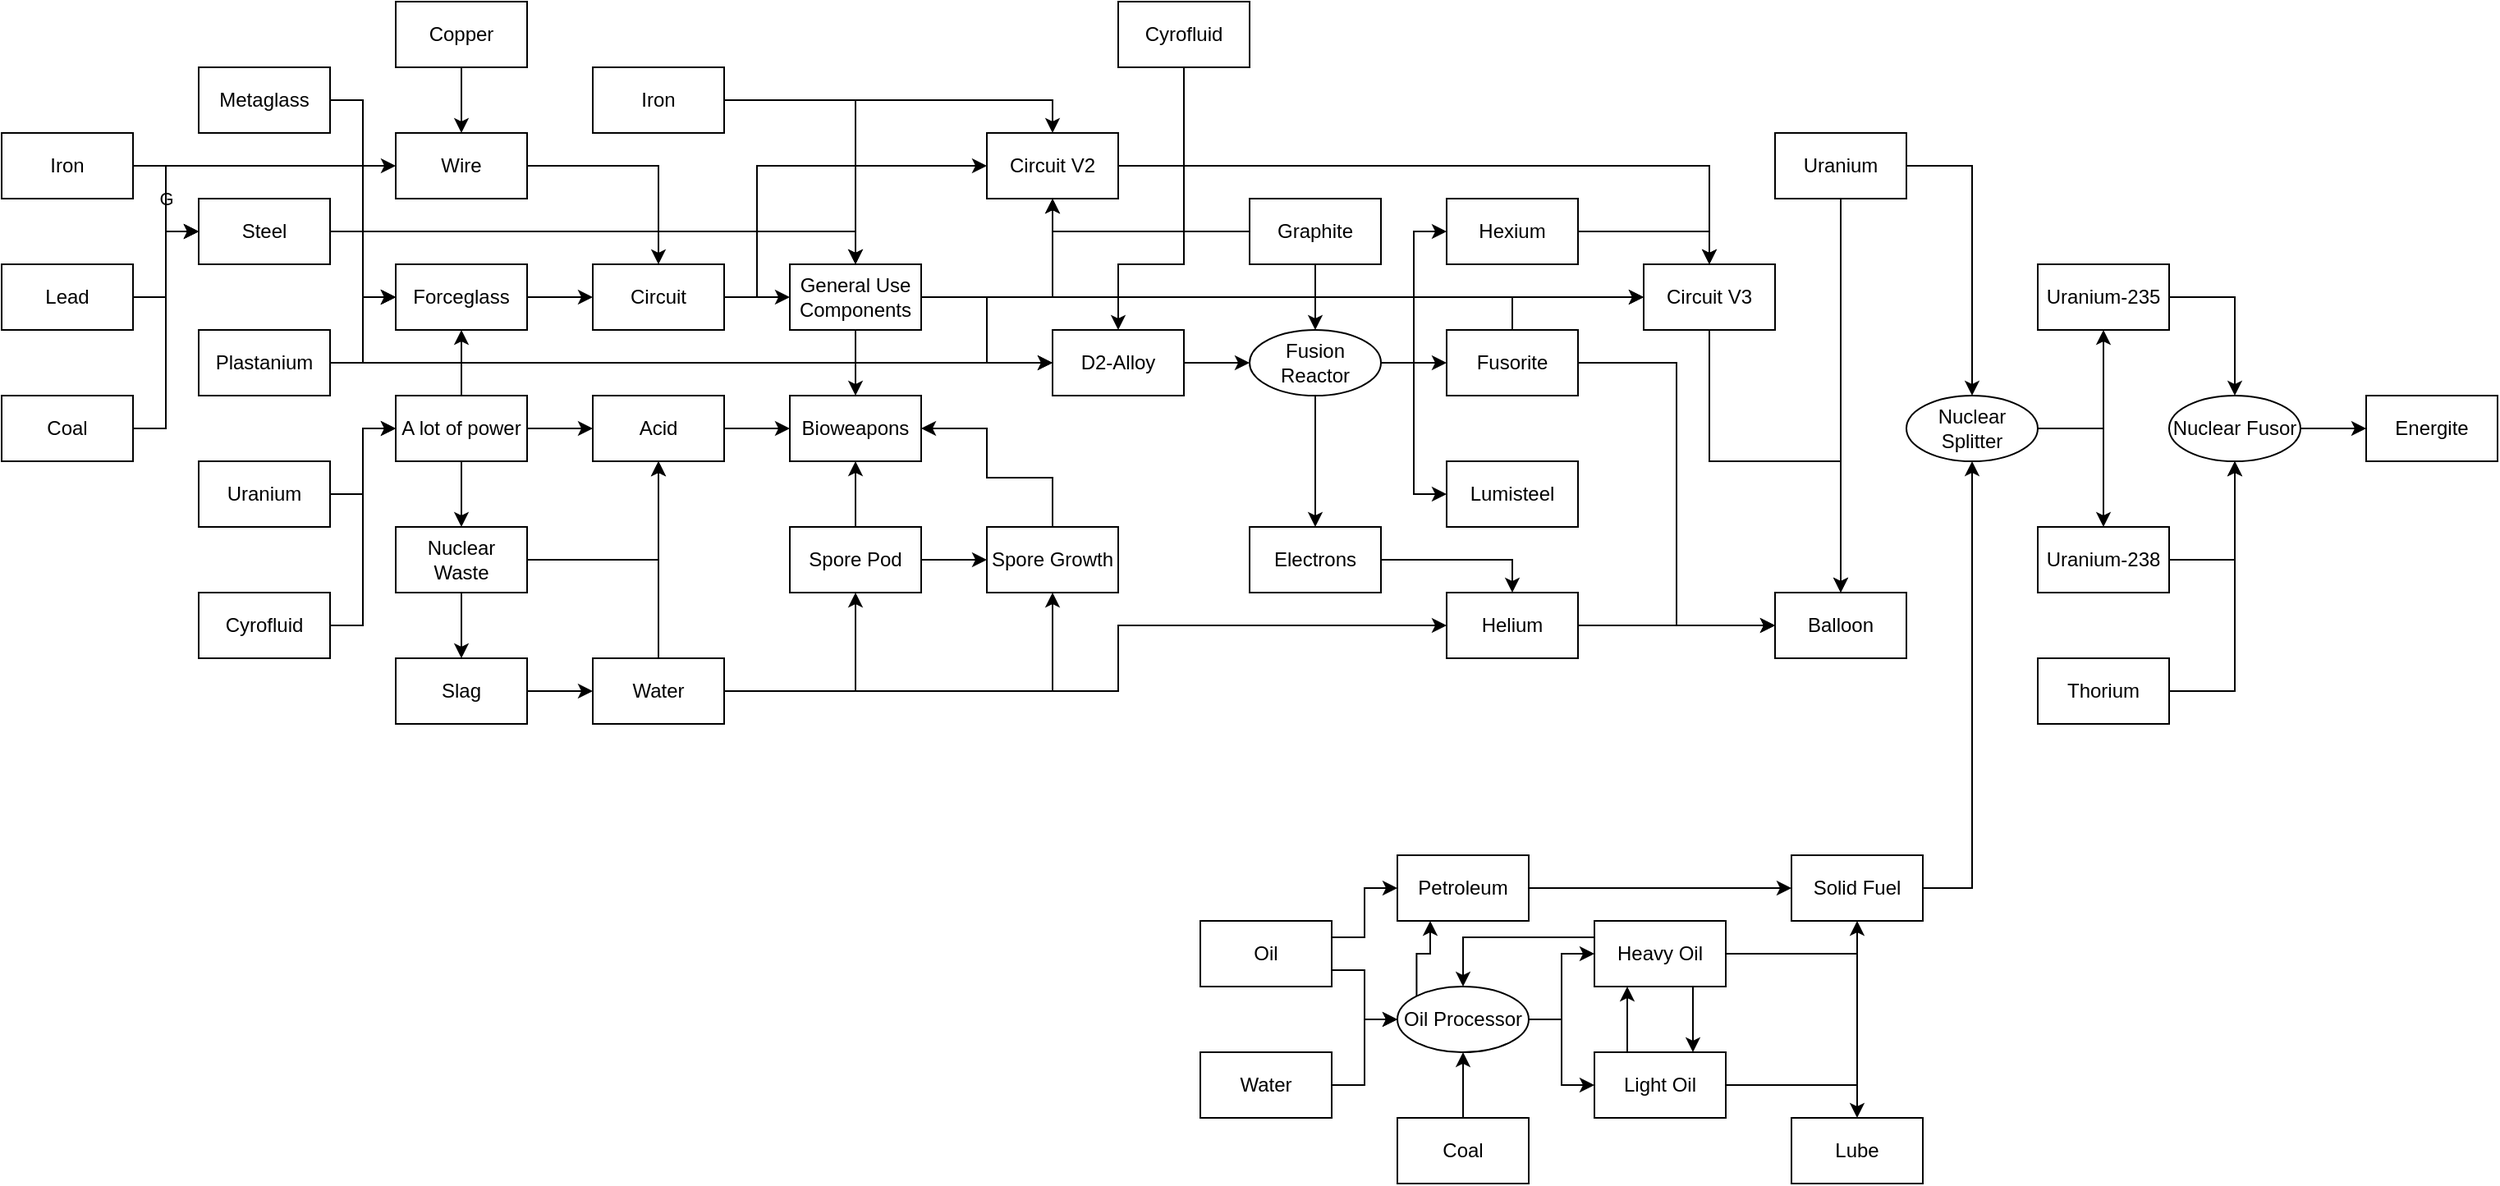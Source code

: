 <mxfile version="24.3.1" type="github">
  <diagram name="Page-1" id="Bimb1eAAOgHkd-6HXs5o">
    <mxGraphModel dx="1283" dy="840" grid="1" gridSize="10" guides="1" tooltips="1" connect="1" arrows="1" fold="1" page="1" pageScale="1" pageWidth="850" pageHeight="1100" math="0" shadow="0">
      <root>
        <mxCell id="0" />
        <mxCell id="1" parent="0" />
        <mxCell id="Ry1sQUkulVnR_nhh22BN-6" value="G" style="edgeStyle=orthogonalEdgeStyle;rounded=0;orthogonalLoop=1;jettySize=auto;html=1;exitX=1;exitY=0.5;exitDx=0;exitDy=0;entryX=0;entryY=0.5;entryDx=0;entryDy=0;labelBackgroundColor=none;fontColor=default;" parent="1" source="Ry1sQUkulVnR_nhh22BN-3" target="Ry1sQUkulVnR_nhh22BN-5" edge="1">
          <mxGeometry relative="1" as="geometry" />
        </mxCell>
        <mxCell id="Ry1sQUkulVnR_nhh22BN-40" style="edgeStyle=orthogonalEdgeStyle;rounded=0;orthogonalLoop=1;jettySize=auto;html=1;exitX=1;exitY=0.5;exitDx=0;exitDy=0;entryX=0;entryY=0.5;entryDx=0;entryDy=0;" parent="1" source="Ry1sQUkulVnR_nhh22BN-3" target="Ry1sQUkulVnR_nhh22BN-38" edge="1">
          <mxGeometry relative="1" as="geometry" />
        </mxCell>
        <mxCell id="Ry1sQUkulVnR_nhh22BN-3" value="Iron" style="rounded=0;whiteSpace=wrap;html=1;labelBackgroundColor=none;" parent="1" vertex="1">
          <mxGeometry x="40" y="120" width="80" height="40" as="geometry" />
        </mxCell>
        <mxCell id="Ry1sQUkulVnR_nhh22BN-7" style="edgeStyle=orthogonalEdgeStyle;rounded=0;orthogonalLoop=1;jettySize=auto;html=1;exitX=1;exitY=0.5;exitDx=0;exitDy=0;entryX=0;entryY=0.5;entryDx=0;entryDy=0;labelBackgroundColor=none;fontColor=default;" parent="1" source="Ry1sQUkulVnR_nhh22BN-4" target="Ry1sQUkulVnR_nhh22BN-5" edge="1">
          <mxGeometry relative="1" as="geometry" />
        </mxCell>
        <mxCell id="Ry1sQUkulVnR_nhh22BN-4" value="Lead" style="rounded=0;whiteSpace=wrap;html=1;labelBackgroundColor=none;" parent="1" vertex="1">
          <mxGeometry x="40" y="200" width="80" height="40" as="geometry" />
        </mxCell>
        <mxCell id="Ry1sQUkulVnR_nhh22BN-16" style="edgeStyle=orthogonalEdgeStyle;rounded=0;orthogonalLoop=1;jettySize=auto;html=1;exitX=1;exitY=0.5;exitDx=0;exitDy=0;entryX=0;entryY=0.5;entryDx=0;entryDy=0;labelBackgroundColor=none;fontColor=default;" parent="1" source="Ry1sQUkulVnR_nhh22BN-5" target="Ry1sQUkulVnR_nhh22BN-14" edge="1">
          <mxGeometry relative="1" as="geometry" />
        </mxCell>
        <mxCell id="Ry1sQUkulVnR_nhh22BN-99" style="edgeStyle=orthogonalEdgeStyle;rounded=0;orthogonalLoop=1;jettySize=auto;html=1;exitX=1;exitY=0.5;exitDx=0;exitDy=0;entryX=0.5;entryY=0;entryDx=0;entryDy=0;" parent="1" source="Ry1sQUkulVnR_nhh22BN-5" target="Ry1sQUkulVnR_nhh22BN-47" edge="1">
          <mxGeometry relative="1" as="geometry" />
        </mxCell>
        <mxCell id="Ry1sQUkulVnR_nhh22BN-5" value="Steel" style="rounded=0;whiteSpace=wrap;html=1;labelBackgroundColor=none;" parent="1" vertex="1">
          <mxGeometry x="160" y="160" width="80" height="40" as="geometry" />
        </mxCell>
        <mxCell id="Ry1sQUkulVnR_nhh22BN-11" style="edgeStyle=orthogonalEdgeStyle;rounded=0;orthogonalLoop=1;jettySize=auto;html=1;exitX=1;exitY=0.5;exitDx=0;exitDy=0;entryX=0;entryY=0.5;entryDx=0;entryDy=0;labelBackgroundColor=none;fontColor=default;" parent="1" source="Ry1sQUkulVnR_nhh22BN-9" target="Ry1sQUkulVnR_nhh22BN-5" edge="1">
          <mxGeometry relative="1" as="geometry" />
        </mxCell>
        <mxCell id="Ry1sQUkulVnR_nhh22BN-9" value="Coal" style="rounded=0;whiteSpace=wrap;html=1;labelBackgroundColor=none;" parent="1" vertex="1">
          <mxGeometry x="40" y="280" width="80" height="40" as="geometry" />
        </mxCell>
        <mxCell id="Ry1sQUkulVnR_nhh22BN-15" style="edgeStyle=orthogonalEdgeStyle;rounded=0;orthogonalLoop=1;jettySize=auto;html=1;exitX=1;exitY=0.5;exitDx=0;exitDy=0;entryX=0;entryY=0.5;entryDx=0;entryDy=0;labelBackgroundColor=none;fontColor=default;" parent="1" source="Ry1sQUkulVnR_nhh22BN-12" target="Ry1sQUkulVnR_nhh22BN-14" edge="1">
          <mxGeometry relative="1" as="geometry">
            <Array as="points">
              <mxPoint x="260" y="260" />
              <mxPoint x="260" y="220" />
            </Array>
          </mxGeometry>
        </mxCell>
        <mxCell id="Ry1sQUkulVnR_nhh22BN-97" style="edgeStyle=orthogonalEdgeStyle;rounded=0;orthogonalLoop=1;jettySize=auto;html=1;exitX=1;exitY=0.5;exitDx=0;exitDy=0;entryX=0;entryY=0.5;entryDx=0;entryDy=0;" parent="1" source="Ry1sQUkulVnR_nhh22BN-12" target="Ry1sQUkulVnR_nhh22BN-71" edge="1">
          <mxGeometry relative="1" as="geometry" />
        </mxCell>
        <mxCell id="Ry1sQUkulVnR_nhh22BN-12" value="Plastanium" style="rounded=0;whiteSpace=wrap;html=1;labelBackgroundColor=none;" parent="1" vertex="1">
          <mxGeometry x="160" y="240" width="80" height="40" as="geometry" />
        </mxCell>
        <mxCell id="Ry1sQUkulVnR_nhh22BN-52" style="edgeStyle=orthogonalEdgeStyle;rounded=0;orthogonalLoop=1;jettySize=auto;html=1;exitX=1;exitY=0.5;exitDx=0;exitDy=0;" parent="1" source="Ry1sQUkulVnR_nhh22BN-14" target="Ry1sQUkulVnR_nhh22BN-44" edge="1">
          <mxGeometry relative="1" as="geometry" />
        </mxCell>
        <mxCell id="Ry1sQUkulVnR_nhh22BN-14" value="Forceglass" style="rounded=0;whiteSpace=wrap;html=1;labelBackgroundColor=none;" parent="1" vertex="1">
          <mxGeometry x="280" y="200" width="80" height="40" as="geometry" />
        </mxCell>
        <mxCell id="Ry1sQUkulVnR_nhh22BN-35" style="edgeStyle=orthogonalEdgeStyle;rounded=0;orthogonalLoop=1;jettySize=auto;html=1;exitX=1;exitY=0.5;exitDx=0;exitDy=0;" parent="1" source="Ry1sQUkulVnR_nhh22BN-18" target="Ry1sQUkulVnR_nhh22BN-19" edge="1">
          <mxGeometry relative="1" as="geometry" />
        </mxCell>
        <mxCell id="Ry1sQUkulVnR_nhh22BN-18" value="Uranium" style="rounded=0;whiteSpace=wrap;html=1;labelBackgroundColor=none;" parent="1" vertex="1">
          <mxGeometry x="160" y="320" width="80" height="40" as="geometry" />
        </mxCell>
        <mxCell id="Ry1sQUkulVnR_nhh22BN-24" style="edgeStyle=orthogonalEdgeStyle;rounded=0;orthogonalLoop=1;jettySize=auto;html=1;exitX=0.5;exitY=1;exitDx=0;exitDy=0;" parent="1" source="Ry1sQUkulVnR_nhh22BN-19" target="Ry1sQUkulVnR_nhh22BN-23" edge="1">
          <mxGeometry relative="1" as="geometry" />
        </mxCell>
        <mxCell id="Ry1sQUkulVnR_nhh22BN-33" style="edgeStyle=orthogonalEdgeStyle;rounded=0;orthogonalLoop=1;jettySize=auto;html=1;exitX=0.5;exitY=0;exitDx=0;exitDy=0;entryX=0.5;entryY=1;entryDx=0;entryDy=0;" parent="1" source="Ry1sQUkulVnR_nhh22BN-19" target="Ry1sQUkulVnR_nhh22BN-14" edge="1">
          <mxGeometry relative="1" as="geometry" />
        </mxCell>
        <mxCell id="Ry1sQUkulVnR_nhh22BN-34" style="edgeStyle=orthogonalEdgeStyle;rounded=0;orthogonalLoop=1;jettySize=auto;html=1;exitX=1;exitY=0.5;exitDx=0;exitDy=0;entryX=0;entryY=0.5;entryDx=0;entryDy=0;" parent="1" source="Ry1sQUkulVnR_nhh22BN-19" target="Ry1sQUkulVnR_nhh22BN-30" edge="1">
          <mxGeometry relative="1" as="geometry" />
        </mxCell>
        <mxCell id="Ry1sQUkulVnR_nhh22BN-19" value="A lot of power" style="rounded=0;whiteSpace=wrap;html=1;labelBackgroundColor=none;" parent="1" vertex="1">
          <mxGeometry x="280" y="280" width="80" height="40" as="geometry" />
        </mxCell>
        <mxCell id="Ry1sQUkulVnR_nhh22BN-28" style="edgeStyle=orthogonalEdgeStyle;rounded=0;orthogonalLoop=1;jettySize=auto;html=1;exitX=0.5;exitY=1;exitDx=0;exitDy=0;entryX=0.5;entryY=0;entryDx=0;entryDy=0;" parent="1" source="Ry1sQUkulVnR_nhh22BN-23" target="Ry1sQUkulVnR_nhh22BN-25" edge="1">
          <mxGeometry relative="1" as="geometry" />
        </mxCell>
        <mxCell id="Ry1sQUkulVnR_nhh22BN-32" style="edgeStyle=orthogonalEdgeStyle;rounded=0;orthogonalLoop=1;jettySize=auto;html=1;exitX=1;exitY=0.5;exitDx=0;exitDy=0;entryX=0.5;entryY=1;entryDx=0;entryDy=0;" parent="1" source="Ry1sQUkulVnR_nhh22BN-23" target="Ry1sQUkulVnR_nhh22BN-30" edge="1">
          <mxGeometry relative="1" as="geometry" />
        </mxCell>
        <mxCell id="Ry1sQUkulVnR_nhh22BN-23" value="Nuclear Waste" style="rounded=0;whiteSpace=wrap;html=1;labelBackgroundColor=none;" parent="1" vertex="1">
          <mxGeometry x="280" y="360" width="80" height="40" as="geometry" />
        </mxCell>
        <mxCell id="Ry1sQUkulVnR_nhh22BN-29" style="edgeStyle=orthogonalEdgeStyle;rounded=0;orthogonalLoop=1;jettySize=auto;html=1;exitX=1;exitY=0.5;exitDx=0;exitDy=0;entryX=0;entryY=0.5;entryDx=0;entryDy=0;" parent="1" source="Ry1sQUkulVnR_nhh22BN-25" target="Ry1sQUkulVnR_nhh22BN-27" edge="1">
          <mxGeometry relative="1" as="geometry" />
        </mxCell>
        <mxCell id="Ry1sQUkulVnR_nhh22BN-25" value="Slag" style="rounded=0;whiteSpace=wrap;html=1;" parent="1" vertex="1">
          <mxGeometry x="280" y="440" width="80" height="40" as="geometry" />
        </mxCell>
        <mxCell id="Ry1sQUkulVnR_nhh22BN-31" style="edgeStyle=orthogonalEdgeStyle;rounded=0;orthogonalLoop=1;jettySize=auto;html=1;exitX=0.5;exitY=0;exitDx=0;exitDy=0;entryX=0.5;entryY=1;entryDx=0;entryDy=0;" parent="1" source="Ry1sQUkulVnR_nhh22BN-27" target="Ry1sQUkulVnR_nhh22BN-30" edge="1">
          <mxGeometry relative="1" as="geometry" />
        </mxCell>
        <mxCell id="Ry1sQUkulVnR_nhh22BN-64" style="edgeStyle=orthogonalEdgeStyle;rounded=0;orthogonalLoop=1;jettySize=auto;html=1;exitX=1;exitY=0.5;exitDx=0;exitDy=0;entryX=0.5;entryY=1;entryDx=0;entryDy=0;" parent="1" source="Ry1sQUkulVnR_nhh22BN-27" target="Ry1sQUkulVnR_nhh22BN-55" edge="1">
          <mxGeometry relative="1" as="geometry" />
        </mxCell>
        <mxCell id="Ry1sQUkulVnR_nhh22BN-66" style="edgeStyle=orthogonalEdgeStyle;rounded=0;orthogonalLoop=1;jettySize=auto;html=1;exitX=1;exitY=0.5;exitDx=0;exitDy=0;entryX=0.5;entryY=1;entryDx=0;entryDy=0;" parent="1" source="Ry1sQUkulVnR_nhh22BN-27" target="Ry1sQUkulVnR_nhh22BN-65" edge="1">
          <mxGeometry relative="1" as="geometry" />
        </mxCell>
        <mxCell id="Ry1sQUkulVnR_nhh22BN-120" style="edgeStyle=orthogonalEdgeStyle;rounded=0;orthogonalLoop=1;jettySize=auto;html=1;exitX=1;exitY=0.5;exitDx=0;exitDy=0;" parent="1" source="Ry1sQUkulVnR_nhh22BN-27" target="Ry1sQUkulVnR_nhh22BN-119" edge="1">
          <mxGeometry relative="1" as="geometry">
            <Array as="points">
              <mxPoint x="720" y="460" />
              <mxPoint x="720" y="420" />
            </Array>
          </mxGeometry>
        </mxCell>
        <mxCell id="Ry1sQUkulVnR_nhh22BN-27" value="Water" style="rounded=0;whiteSpace=wrap;html=1;" parent="1" vertex="1">
          <mxGeometry x="400" y="440" width="80" height="40" as="geometry" />
        </mxCell>
        <mxCell id="Ry1sQUkulVnR_nhh22BN-59" style="edgeStyle=orthogonalEdgeStyle;rounded=0;orthogonalLoop=1;jettySize=auto;html=1;exitX=1;exitY=0.5;exitDx=0;exitDy=0;entryX=0;entryY=0.5;entryDx=0;entryDy=0;" parent="1" source="Ry1sQUkulVnR_nhh22BN-30" target="Ry1sQUkulVnR_nhh22BN-56" edge="1">
          <mxGeometry relative="1" as="geometry" />
        </mxCell>
        <mxCell id="Ry1sQUkulVnR_nhh22BN-30" value="Acid" style="rounded=0;whiteSpace=wrap;html=1;" parent="1" vertex="1">
          <mxGeometry x="400" y="280" width="80" height="40" as="geometry" />
        </mxCell>
        <mxCell id="Ry1sQUkulVnR_nhh22BN-37" style="edgeStyle=orthogonalEdgeStyle;rounded=0;orthogonalLoop=1;jettySize=auto;html=1;exitX=1;exitY=0.5;exitDx=0;exitDy=0;entryX=0;entryY=0.5;entryDx=0;entryDy=0;" parent="1" source="Ry1sQUkulVnR_nhh22BN-36" target="Ry1sQUkulVnR_nhh22BN-14" edge="1">
          <mxGeometry relative="1" as="geometry" />
        </mxCell>
        <mxCell id="Ry1sQUkulVnR_nhh22BN-36" value="Metaglass" style="rounded=0;whiteSpace=wrap;html=1;" parent="1" vertex="1">
          <mxGeometry x="160" y="80" width="80" height="40" as="geometry" />
        </mxCell>
        <mxCell id="Ry1sQUkulVnR_nhh22BN-46" style="edgeStyle=orthogonalEdgeStyle;rounded=0;orthogonalLoop=1;jettySize=auto;html=1;exitX=1;exitY=0.5;exitDx=0;exitDy=0;entryX=0.5;entryY=0;entryDx=0;entryDy=0;" parent="1" source="Ry1sQUkulVnR_nhh22BN-38" target="Ry1sQUkulVnR_nhh22BN-44" edge="1">
          <mxGeometry relative="1" as="geometry" />
        </mxCell>
        <mxCell id="Ry1sQUkulVnR_nhh22BN-38" value="Wire" style="rounded=0;whiteSpace=wrap;html=1;" parent="1" vertex="1">
          <mxGeometry x="280" y="120" width="80" height="40" as="geometry" />
        </mxCell>
        <mxCell id="Ry1sQUkulVnR_nhh22BN-43" style="edgeStyle=orthogonalEdgeStyle;rounded=0;orthogonalLoop=1;jettySize=auto;html=1;exitX=0.5;exitY=1;exitDx=0;exitDy=0;entryX=0.5;entryY=0;entryDx=0;entryDy=0;" parent="1" source="Ry1sQUkulVnR_nhh22BN-41" target="Ry1sQUkulVnR_nhh22BN-38" edge="1">
          <mxGeometry relative="1" as="geometry" />
        </mxCell>
        <mxCell id="Ry1sQUkulVnR_nhh22BN-41" value="Copper" style="rounded=0;whiteSpace=wrap;html=1;" parent="1" vertex="1">
          <mxGeometry x="280" y="40" width="80" height="40" as="geometry" />
        </mxCell>
        <mxCell id="Ry1sQUkulVnR_nhh22BN-48" style="edgeStyle=orthogonalEdgeStyle;rounded=0;orthogonalLoop=1;jettySize=auto;html=1;exitX=1;exitY=0.5;exitDx=0;exitDy=0;entryX=0;entryY=0.5;entryDx=0;entryDy=0;" parent="1" source="Ry1sQUkulVnR_nhh22BN-44" target="Ry1sQUkulVnR_nhh22BN-47" edge="1">
          <mxGeometry relative="1" as="geometry" />
        </mxCell>
        <mxCell id="Ry1sQUkulVnR_nhh22BN-62" style="edgeStyle=orthogonalEdgeStyle;rounded=0;orthogonalLoop=1;jettySize=auto;html=1;exitX=1;exitY=0.5;exitDx=0;exitDy=0;entryX=0;entryY=0.5;entryDx=0;entryDy=0;" parent="1" source="Ry1sQUkulVnR_nhh22BN-44" target="Ry1sQUkulVnR_nhh22BN-60" edge="1">
          <mxGeometry relative="1" as="geometry">
            <Array as="points">
              <mxPoint x="500" y="220" />
              <mxPoint x="500" y="140" />
            </Array>
          </mxGeometry>
        </mxCell>
        <mxCell id="Ry1sQUkulVnR_nhh22BN-44" value="Circuit" style="rounded=0;whiteSpace=wrap;html=1;" parent="1" vertex="1">
          <mxGeometry x="400" y="200" width="80" height="40" as="geometry" />
        </mxCell>
        <mxCell id="Ry1sQUkulVnR_nhh22BN-57" style="edgeStyle=orthogonalEdgeStyle;rounded=0;orthogonalLoop=1;jettySize=auto;html=1;exitX=0.5;exitY=1;exitDx=0;exitDy=0;entryX=0.5;entryY=0;entryDx=0;entryDy=0;" parent="1" source="Ry1sQUkulVnR_nhh22BN-47" target="Ry1sQUkulVnR_nhh22BN-56" edge="1">
          <mxGeometry relative="1" as="geometry" />
        </mxCell>
        <mxCell id="Ry1sQUkulVnR_nhh22BN-61" style="edgeStyle=orthogonalEdgeStyle;rounded=0;orthogonalLoop=1;jettySize=auto;html=1;exitX=1;exitY=0.5;exitDx=0;exitDy=0;entryX=0.5;entryY=1;entryDx=0;entryDy=0;" parent="1" source="Ry1sQUkulVnR_nhh22BN-47" target="Ry1sQUkulVnR_nhh22BN-60" edge="1">
          <mxGeometry relative="1" as="geometry" />
        </mxCell>
        <mxCell id="Ry1sQUkulVnR_nhh22BN-73" style="edgeStyle=orthogonalEdgeStyle;rounded=0;orthogonalLoop=1;jettySize=auto;html=1;exitX=1;exitY=0.5;exitDx=0;exitDy=0;entryX=0;entryY=0.5;entryDx=0;entryDy=0;" parent="1" source="Ry1sQUkulVnR_nhh22BN-47" target="Ry1sQUkulVnR_nhh22BN-71" edge="1">
          <mxGeometry relative="1" as="geometry" />
        </mxCell>
        <mxCell id="Ry1sQUkulVnR_nhh22BN-126" style="edgeStyle=orthogonalEdgeStyle;rounded=0;orthogonalLoop=1;jettySize=auto;html=1;exitX=1;exitY=0.5;exitDx=0;exitDy=0;entryX=0;entryY=0.5;entryDx=0;entryDy=0;" parent="1" source="Ry1sQUkulVnR_nhh22BN-47" target="Ry1sQUkulVnR_nhh22BN-125" edge="1">
          <mxGeometry relative="1" as="geometry" />
        </mxCell>
        <mxCell id="Ry1sQUkulVnR_nhh22BN-47" value="General Use Components" style="rounded=0;whiteSpace=wrap;html=1;" parent="1" vertex="1">
          <mxGeometry x="520" y="200" width="80" height="40" as="geometry" />
        </mxCell>
        <mxCell id="Ry1sQUkulVnR_nhh22BN-54" style="edgeStyle=orthogonalEdgeStyle;rounded=0;orthogonalLoop=1;jettySize=auto;html=1;exitX=1;exitY=0.5;exitDx=0;exitDy=0;entryX=0.5;entryY=0;entryDx=0;entryDy=0;" parent="1" source="Ry1sQUkulVnR_nhh22BN-50" target="Ry1sQUkulVnR_nhh22BN-47" edge="1">
          <mxGeometry relative="1" as="geometry" />
        </mxCell>
        <mxCell id="Ry1sQUkulVnR_nhh22BN-70" style="edgeStyle=orthogonalEdgeStyle;rounded=0;orthogonalLoop=1;jettySize=auto;html=1;exitX=1;exitY=0.5;exitDx=0;exitDy=0;entryX=0.5;entryY=0;entryDx=0;entryDy=0;" parent="1" source="Ry1sQUkulVnR_nhh22BN-50" target="Ry1sQUkulVnR_nhh22BN-60" edge="1">
          <mxGeometry relative="1" as="geometry" />
        </mxCell>
        <mxCell id="Ry1sQUkulVnR_nhh22BN-50" value="Iron" style="rounded=0;whiteSpace=wrap;html=1;" parent="1" vertex="1">
          <mxGeometry x="400" y="80" width="80" height="40" as="geometry" />
        </mxCell>
        <mxCell id="Ry1sQUkulVnR_nhh22BN-63" style="edgeStyle=orthogonalEdgeStyle;rounded=0;orthogonalLoop=1;jettySize=auto;html=1;exitX=0.5;exitY=0;exitDx=0;exitDy=0;entryX=0.5;entryY=1;entryDx=0;entryDy=0;" parent="1" source="Ry1sQUkulVnR_nhh22BN-55" target="Ry1sQUkulVnR_nhh22BN-56" edge="1">
          <mxGeometry relative="1" as="geometry" />
        </mxCell>
        <mxCell id="Ry1sQUkulVnR_nhh22BN-67" style="edgeStyle=orthogonalEdgeStyle;rounded=0;orthogonalLoop=1;jettySize=auto;html=1;exitX=1;exitY=0.5;exitDx=0;exitDy=0;" parent="1" source="Ry1sQUkulVnR_nhh22BN-55" target="Ry1sQUkulVnR_nhh22BN-65" edge="1">
          <mxGeometry relative="1" as="geometry" />
        </mxCell>
        <mxCell id="Ry1sQUkulVnR_nhh22BN-55" value="Spore Pod" style="rounded=0;whiteSpace=wrap;html=1;" parent="1" vertex="1">
          <mxGeometry x="520" y="360" width="80" height="40" as="geometry" />
        </mxCell>
        <mxCell id="Ry1sQUkulVnR_nhh22BN-56" value="Bioweapons" style="rounded=0;whiteSpace=wrap;html=1;" parent="1" vertex="1">
          <mxGeometry x="520" y="280" width="80" height="40" as="geometry" />
        </mxCell>
        <mxCell id="Ry1sQUkulVnR_nhh22BN-128" style="edgeStyle=orthogonalEdgeStyle;rounded=0;orthogonalLoop=1;jettySize=auto;html=1;exitX=1;exitY=0.5;exitDx=0;exitDy=0;entryX=0.5;entryY=0;entryDx=0;entryDy=0;" parent="1" source="Ry1sQUkulVnR_nhh22BN-60" target="Ry1sQUkulVnR_nhh22BN-125" edge="1">
          <mxGeometry relative="1" as="geometry" />
        </mxCell>
        <mxCell id="Ry1sQUkulVnR_nhh22BN-60" value="Circuit V2" style="rounded=0;whiteSpace=wrap;html=1;" parent="1" vertex="1">
          <mxGeometry x="640" y="120" width="80" height="40" as="geometry" />
        </mxCell>
        <mxCell id="Ry1sQUkulVnR_nhh22BN-68" style="edgeStyle=orthogonalEdgeStyle;rounded=0;orthogonalLoop=1;jettySize=auto;html=1;exitX=0.5;exitY=0;exitDx=0;exitDy=0;entryX=1;entryY=0.5;entryDx=0;entryDy=0;" parent="1" source="Ry1sQUkulVnR_nhh22BN-65" target="Ry1sQUkulVnR_nhh22BN-56" edge="1">
          <mxGeometry relative="1" as="geometry">
            <Array as="points">
              <mxPoint x="680" y="330" />
              <mxPoint x="640" y="330" />
              <mxPoint x="640" y="300" />
            </Array>
          </mxGeometry>
        </mxCell>
        <mxCell id="Ry1sQUkulVnR_nhh22BN-65" value="Spore Growth" style="rounded=0;whiteSpace=wrap;html=1;" parent="1" vertex="1">
          <mxGeometry x="640" y="360" width="80" height="40" as="geometry" />
        </mxCell>
        <mxCell id="Ry1sQUkulVnR_nhh22BN-106" style="edgeStyle=orthogonalEdgeStyle;rounded=0;orthogonalLoop=1;jettySize=auto;html=1;exitX=1;exitY=0.5;exitDx=0;exitDy=0;entryX=0;entryY=0.5;entryDx=0;entryDy=0;" parent="1" source="Ry1sQUkulVnR_nhh22BN-71" target="Ry1sQUkulVnR_nhh22BN-104" edge="1">
          <mxGeometry relative="1" as="geometry" />
        </mxCell>
        <mxCell id="Ry1sQUkulVnR_nhh22BN-71" value="D2-Alloy" style="rounded=0;whiteSpace=wrap;html=1;" parent="1" vertex="1">
          <mxGeometry x="680" y="240" width="80" height="40" as="geometry" />
        </mxCell>
        <mxCell id="Ry1sQUkulVnR_nhh22BN-75" style="edgeStyle=orthogonalEdgeStyle;rounded=0;orthogonalLoop=1;jettySize=auto;html=1;exitX=1;exitY=0.5;exitDx=0;exitDy=0;entryX=0;entryY=0.5;entryDx=0;entryDy=0;" parent="1" source="Ry1sQUkulVnR_nhh22BN-74" target="Ry1sQUkulVnR_nhh22BN-19" edge="1">
          <mxGeometry relative="1" as="geometry" />
        </mxCell>
        <mxCell id="Ry1sQUkulVnR_nhh22BN-74" value="Cyrofluid" style="rounded=0;whiteSpace=wrap;html=1;labelBackgroundColor=none;" parent="1" vertex="1">
          <mxGeometry x="160" y="400" width="80" height="40" as="geometry" />
        </mxCell>
        <mxCell id="Ry1sQUkulVnR_nhh22BN-78" style="edgeStyle=orthogonalEdgeStyle;rounded=0;orthogonalLoop=1;jettySize=auto;html=1;exitX=0.5;exitY=1;exitDx=0;exitDy=0;entryX=0.5;entryY=0;entryDx=0;entryDy=0;" parent="1" source="Ry1sQUkulVnR_nhh22BN-77" target="Ry1sQUkulVnR_nhh22BN-71" edge="1">
          <mxGeometry relative="1" as="geometry">
            <Array as="points">
              <mxPoint x="760" y="200" />
              <mxPoint x="720" y="200" />
            </Array>
          </mxGeometry>
        </mxCell>
        <mxCell id="Ry1sQUkulVnR_nhh22BN-77" value="Cyrofluid" style="rounded=0;whiteSpace=wrap;html=1;labelBackgroundColor=none;" parent="1" vertex="1">
          <mxGeometry x="720" y="40" width="80" height="40" as="geometry" />
        </mxCell>
        <mxCell id="Ry1sQUkulVnR_nhh22BN-105" style="edgeStyle=orthogonalEdgeStyle;rounded=0;orthogonalLoop=1;jettySize=auto;html=1;exitX=0.5;exitY=1;exitDx=0;exitDy=0;entryX=0.5;entryY=0;entryDx=0;entryDy=0;" parent="1" source="Ry1sQUkulVnR_nhh22BN-100" target="Ry1sQUkulVnR_nhh22BN-104" edge="1">
          <mxGeometry relative="1" as="geometry" />
        </mxCell>
        <mxCell id="Ry1sQUkulVnR_nhh22BN-127" style="edgeStyle=orthogonalEdgeStyle;rounded=0;orthogonalLoop=1;jettySize=auto;html=1;exitX=0;exitY=0.5;exitDx=0;exitDy=0;entryX=0.5;entryY=1;entryDx=0;entryDy=0;" parent="1" source="Ry1sQUkulVnR_nhh22BN-100" target="Ry1sQUkulVnR_nhh22BN-60" edge="1">
          <mxGeometry relative="1" as="geometry" />
        </mxCell>
        <mxCell id="Ry1sQUkulVnR_nhh22BN-100" value="Graphite" style="rounded=0;whiteSpace=wrap;html=1;" parent="1" vertex="1">
          <mxGeometry x="800" y="160" width="80" height="40" as="geometry" />
        </mxCell>
        <mxCell id="Ry1sQUkulVnR_nhh22BN-114" style="edgeStyle=orthogonalEdgeStyle;rounded=0;orthogonalLoop=1;jettySize=auto;html=1;exitX=1;exitY=0.5;exitDx=0;exitDy=0;entryX=0;entryY=0.5;entryDx=0;entryDy=0;" parent="1" source="Ry1sQUkulVnR_nhh22BN-104" target="Ry1sQUkulVnR_nhh22BN-107" edge="1">
          <mxGeometry relative="1" as="geometry" />
        </mxCell>
        <mxCell id="Ry1sQUkulVnR_nhh22BN-115" style="edgeStyle=orthogonalEdgeStyle;rounded=0;orthogonalLoop=1;jettySize=auto;html=1;exitX=1;exitY=0.5;exitDx=0;exitDy=0;entryX=0;entryY=0.5;entryDx=0;entryDy=0;" parent="1" source="Ry1sQUkulVnR_nhh22BN-104" target="Ry1sQUkulVnR_nhh22BN-109" edge="1">
          <mxGeometry relative="1" as="geometry" />
        </mxCell>
        <mxCell id="Ry1sQUkulVnR_nhh22BN-116" style="edgeStyle=orthogonalEdgeStyle;rounded=0;orthogonalLoop=1;jettySize=auto;html=1;exitX=1;exitY=0.5;exitDx=0;exitDy=0;entryX=0;entryY=0.5;entryDx=0;entryDy=0;" parent="1" source="Ry1sQUkulVnR_nhh22BN-104" target="Ry1sQUkulVnR_nhh22BN-113" edge="1">
          <mxGeometry relative="1" as="geometry" />
        </mxCell>
        <mxCell id="Ry1sQUkulVnR_nhh22BN-118" style="edgeStyle=orthogonalEdgeStyle;rounded=0;orthogonalLoop=1;jettySize=auto;html=1;exitX=0.5;exitY=1;exitDx=0;exitDy=0;" parent="1" source="Ry1sQUkulVnR_nhh22BN-104" target="Ry1sQUkulVnR_nhh22BN-117" edge="1">
          <mxGeometry relative="1" as="geometry" />
        </mxCell>
        <mxCell id="Ry1sQUkulVnR_nhh22BN-104" value="Fusion Reactor" style="ellipse;whiteSpace=wrap;html=1;" parent="1" vertex="1">
          <mxGeometry x="800" y="240" width="80" height="40" as="geometry" />
        </mxCell>
        <mxCell id="Ry1sQUkulVnR_nhh22BN-107" value="Lumisteel" style="rounded=0;whiteSpace=wrap;html=1;" parent="1" vertex="1">
          <mxGeometry x="920" y="320" width="80" height="40" as="geometry" />
        </mxCell>
        <mxCell id="Ry1sQUkulVnR_nhh22BN-141" style="edgeStyle=orthogonalEdgeStyle;rounded=0;orthogonalLoop=1;jettySize=auto;html=1;exitX=0.5;exitY=0;exitDx=0;exitDy=0;entryX=0;entryY=0.5;entryDx=0;entryDy=0;" parent="1" source="Ry1sQUkulVnR_nhh22BN-109" target="Ry1sQUkulVnR_nhh22BN-125" edge="1">
          <mxGeometry relative="1" as="geometry" />
        </mxCell>
        <mxCell id="Ry1sQUkulVnR_nhh22BN-148" style="edgeStyle=orthogonalEdgeStyle;rounded=0;orthogonalLoop=1;jettySize=auto;html=1;exitX=1;exitY=0.5;exitDx=0;exitDy=0;entryX=0;entryY=0.5;entryDx=0;entryDy=0;" parent="1" source="Ry1sQUkulVnR_nhh22BN-109" target="Ry1sQUkulVnR_nhh22BN-145" edge="1">
          <mxGeometry relative="1" as="geometry" />
        </mxCell>
        <mxCell id="Ry1sQUkulVnR_nhh22BN-109" value="Fusorite" style="rounded=0;whiteSpace=wrap;html=1;" parent="1" vertex="1">
          <mxGeometry x="920" y="240" width="80" height="40" as="geometry" />
        </mxCell>
        <mxCell id="Ry1sQUkulVnR_nhh22BN-129" style="edgeStyle=orthogonalEdgeStyle;rounded=0;orthogonalLoop=1;jettySize=auto;html=1;exitX=1;exitY=0.5;exitDx=0;exitDy=0;entryX=0.5;entryY=0;entryDx=0;entryDy=0;" parent="1" source="Ry1sQUkulVnR_nhh22BN-113" target="Ry1sQUkulVnR_nhh22BN-125" edge="1">
          <mxGeometry relative="1" as="geometry" />
        </mxCell>
        <mxCell id="Ry1sQUkulVnR_nhh22BN-113" value="Hexium" style="rounded=0;whiteSpace=wrap;html=1;" parent="1" vertex="1">
          <mxGeometry x="920" y="160" width="80" height="40" as="geometry" />
        </mxCell>
        <mxCell id="Ry1sQUkulVnR_nhh22BN-122" style="edgeStyle=orthogonalEdgeStyle;rounded=0;orthogonalLoop=1;jettySize=auto;html=1;exitX=1;exitY=0.5;exitDx=0;exitDy=0;entryX=0.5;entryY=0;entryDx=0;entryDy=0;" parent="1" source="Ry1sQUkulVnR_nhh22BN-117" target="Ry1sQUkulVnR_nhh22BN-119" edge="1">
          <mxGeometry relative="1" as="geometry" />
        </mxCell>
        <mxCell id="Ry1sQUkulVnR_nhh22BN-117" value="Electrons" style="rounded=0;whiteSpace=wrap;html=1;" parent="1" vertex="1">
          <mxGeometry x="800" y="360" width="80" height="40" as="geometry" />
        </mxCell>
        <mxCell id="Ry1sQUkulVnR_nhh22BN-149" style="edgeStyle=orthogonalEdgeStyle;rounded=0;orthogonalLoop=1;jettySize=auto;html=1;exitX=1;exitY=0.5;exitDx=0;exitDy=0;entryX=0;entryY=0.5;entryDx=0;entryDy=0;" parent="1" source="Ry1sQUkulVnR_nhh22BN-119" target="Ry1sQUkulVnR_nhh22BN-145" edge="1">
          <mxGeometry relative="1" as="geometry" />
        </mxCell>
        <mxCell id="Ry1sQUkulVnR_nhh22BN-119" value="Helium" style="rounded=0;whiteSpace=wrap;html=1;" parent="1" vertex="1">
          <mxGeometry x="920" y="400" width="80" height="40" as="geometry" />
        </mxCell>
        <mxCell id="Ry1sQUkulVnR_nhh22BN-147" style="edgeStyle=orthogonalEdgeStyle;rounded=0;orthogonalLoop=1;jettySize=auto;html=1;exitX=0.5;exitY=1;exitDx=0;exitDy=0;entryX=0.5;entryY=0;entryDx=0;entryDy=0;" parent="1" source="Ry1sQUkulVnR_nhh22BN-125" target="Ry1sQUkulVnR_nhh22BN-145" edge="1">
          <mxGeometry relative="1" as="geometry" />
        </mxCell>
        <mxCell id="Ry1sQUkulVnR_nhh22BN-125" value="Circuit V3" style="rounded=0;whiteSpace=wrap;html=1;" parent="1" vertex="1">
          <mxGeometry x="1040" y="200" width="80" height="40" as="geometry" />
        </mxCell>
        <mxCell id="Ry1sQUkulVnR_nhh22BN-146" style="edgeStyle=orthogonalEdgeStyle;rounded=0;orthogonalLoop=1;jettySize=auto;html=1;exitX=0.5;exitY=1;exitDx=0;exitDy=0;entryX=0.5;entryY=0;entryDx=0;entryDy=0;" parent="1" source="Ry1sQUkulVnR_nhh22BN-143" target="Ry1sQUkulVnR_nhh22BN-145" edge="1">
          <mxGeometry relative="1" as="geometry" />
        </mxCell>
        <mxCell id="Ry1sQUkulVnR_nhh22BN-153" style="edgeStyle=orthogonalEdgeStyle;rounded=0;orthogonalLoop=1;jettySize=auto;html=1;exitX=1;exitY=0.5;exitDx=0;exitDy=0;entryX=0.5;entryY=0;entryDx=0;entryDy=0;" parent="1" source="Ry1sQUkulVnR_nhh22BN-143" target="Ry1sQUkulVnR_nhh22BN-151" edge="1">
          <mxGeometry relative="1" as="geometry" />
        </mxCell>
        <mxCell id="Ry1sQUkulVnR_nhh22BN-143" value="Uranium" style="rounded=0;whiteSpace=wrap;html=1;labelBackgroundColor=none;" parent="1" vertex="1">
          <mxGeometry x="1120" y="120" width="80" height="40" as="geometry" />
        </mxCell>
        <mxCell id="Ry1sQUkulVnR_nhh22BN-145" value="Balloon" style="rounded=0;whiteSpace=wrap;html=1;" parent="1" vertex="1">
          <mxGeometry x="1120" y="400" width="80" height="40" as="geometry" />
        </mxCell>
        <mxCell id="Ry1sQUkulVnR_nhh22BN-156" style="edgeStyle=orthogonalEdgeStyle;rounded=0;orthogonalLoop=1;jettySize=auto;html=1;exitX=1;exitY=0.5;exitDx=0;exitDy=0;" parent="1" source="Ry1sQUkulVnR_nhh22BN-151" target="Ry1sQUkulVnR_nhh22BN-155" edge="1">
          <mxGeometry relative="1" as="geometry" />
        </mxCell>
        <mxCell id="Ry1sQUkulVnR_nhh22BN-158" style="edgeStyle=orthogonalEdgeStyle;rounded=0;orthogonalLoop=1;jettySize=auto;html=1;exitX=1;exitY=0.5;exitDx=0;exitDy=0;" parent="1" source="Ry1sQUkulVnR_nhh22BN-151" target="Ry1sQUkulVnR_nhh22BN-157" edge="1">
          <mxGeometry relative="1" as="geometry" />
        </mxCell>
        <mxCell id="Ry1sQUkulVnR_nhh22BN-151" value="Nuclear Splitter" style="ellipse;whiteSpace=wrap;html=1;" parent="1" vertex="1">
          <mxGeometry x="1200" y="280" width="80" height="40" as="geometry" />
        </mxCell>
        <mxCell id="Ry1sQUkulVnR_nhh22BN-161" style="edgeStyle=orthogonalEdgeStyle;rounded=0;orthogonalLoop=1;jettySize=auto;html=1;exitX=1;exitY=0.5;exitDx=0;exitDy=0;" parent="1" source="Ry1sQUkulVnR_nhh22BN-155" target="Ry1sQUkulVnR_nhh22BN-159" edge="1">
          <mxGeometry relative="1" as="geometry" />
        </mxCell>
        <mxCell id="Ry1sQUkulVnR_nhh22BN-155" value="Uranium-235" style="rounded=0;whiteSpace=wrap;html=1;labelBackgroundColor=none;" parent="1" vertex="1">
          <mxGeometry x="1280" y="200" width="80" height="40" as="geometry" />
        </mxCell>
        <mxCell id="Ry1sQUkulVnR_nhh22BN-160" style="edgeStyle=orthogonalEdgeStyle;rounded=0;orthogonalLoop=1;jettySize=auto;html=1;exitX=1;exitY=0.5;exitDx=0;exitDy=0;" parent="1" source="Ry1sQUkulVnR_nhh22BN-157" target="Ry1sQUkulVnR_nhh22BN-159" edge="1">
          <mxGeometry relative="1" as="geometry" />
        </mxCell>
        <mxCell id="Ry1sQUkulVnR_nhh22BN-157" value="Uranium-238" style="rounded=0;whiteSpace=wrap;html=1;labelBackgroundColor=none;" parent="1" vertex="1">
          <mxGeometry x="1280" y="360" width="80" height="40" as="geometry" />
        </mxCell>
        <mxCell id="Ry1sQUkulVnR_nhh22BN-166" style="edgeStyle=orthogonalEdgeStyle;rounded=0;orthogonalLoop=1;jettySize=auto;html=1;exitX=1;exitY=0.5;exitDx=0;exitDy=0;entryX=0;entryY=0.5;entryDx=0;entryDy=0;" parent="1" source="Ry1sQUkulVnR_nhh22BN-159" target="Ry1sQUkulVnR_nhh22BN-165" edge="1">
          <mxGeometry relative="1" as="geometry" />
        </mxCell>
        <mxCell id="Ry1sQUkulVnR_nhh22BN-159" value="Nuclear Fusor" style="ellipse;whiteSpace=wrap;html=1;" parent="1" vertex="1">
          <mxGeometry x="1360" y="280" width="80" height="40" as="geometry" />
        </mxCell>
        <mxCell id="Ry1sQUkulVnR_nhh22BN-164" style="edgeStyle=orthogonalEdgeStyle;rounded=0;orthogonalLoop=1;jettySize=auto;html=1;exitX=1;exitY=0.5;exitDx=0;exitDy=0;entryX=0.5;entryY=1;entryDx=0;entryDy=0;" parent="1" source="Ry1sQUkulVnR_nhh22BN-162" target="Ry1sQUkulVnR_nhh22BN-159" edge="1">
          <mxGeometry relative="1" as="geometry" />
        </mxCell>
        <mxCell id="Ry1sQUkulVnR_nhh22BN-162" value="Thorium" style="rounded=0;whiteSpace=wrap;html=1;" parent="1" vertex="1">
          <mxGeometry x="1280" y="440" width="80" height="40" as="geometry" />
        </mxCell>
        <mxCell id="Ry1sQUkulVnR_nhh22BN-165" value="Energite" style="rounded=0;whiteSpace=wrap;html=1;" parent="1" vertex="1">
          <mxGeometry x="1480" y="280" width="80" height="40" as="geometry" />
        </mxCell>
        <mxCell id="Ry1sQUkulVnR_nhh22BN-169" style="edgeStyle=orthogonalEdgeStyle;rounded=0;orthogonalLoop=1;jettySize=auto;html=1;exitX=1;exitY=0.5;exitDx=0;exitDy=0;entryX=0;entryY=0.5;entryDx=0;entryDy=0;" parent="1" source="Ry1sQUkulVnR_nhh22BN-167" target="Ry1sQUkulVnR_nhh22BN-168" edge="1">
          <mxGeometry relative="1" as="geometry">
            <Array as="points">
              <mxPoint x="850" y="610" />
              <mxPoint x="870" y="610" />
              <mxPoint x="870" y="580" />
            </Array>
          </mxGeometry>
        </mxCell>
        <mxCell id="Ry1sQUkulVnR_nhh22BN-173" style="edgeStyle=orthogonalEdgeStyle;rounded=0;orthogonalLoop=1;jettySize=auto;html=1;exitX=1;exitY=0.5;exitDx=0;exitDy=0;entryX=0;entryY=0.5;entryDx=0;entryDy=0;" parent="1" source="Ry1sQUkulVnR_nhh22BN-167" target="Ry1sQUkulVnR_nhh22BN-171" edge="1">
          <mxGeometry relative="1" as="geometry">
            <Array as="points">
              <mxPoint x="850" y="630" />
              <mxPoint x="870" y="630" />
              <mxPoint x="870" y="660" />
            </Array>
          </mxGeometry>
        </mxCell>
        <mxCell id="Ry1sQUkulVnR_nhh22BN-167" value="Oil" style="rounded=0;whiteSpace=wrap;html=1;" parent="1" vertex="1">
          <mxGeometry x="770" y="600" width="80" height="40" as="geometry" />
        </mxCell>
        <mxCell id="8AkIuI7Jk4yrGeYrj108-22" style="edgeStyle=orthogonalEdgeStyle;rounded=0;orthogonalLoop=1;jettySize=auto;html=1;exitX=1;exitY=0.5;exitDx=0;exitDy=0;" edge="1" parent="1" source="Ry1sQUkulVnR_nhh22BN-168" target="8AkIuI7Jk4yrGeYrj108-21">
          <mxGeometry relative="1" as="geometry" />
        </mxCell>
        <mxCell id="Ry1sQUkulVnR_nhh22BN-168" value="Petroleum" style="rounded=0;whiteSpace=wrap;html=1;" parent="1" vertex="1">
          <mxGeometry x="890" y="560" width="80" height="40" as="geometry" />
        </mxCell>
        <mxCell id="Ry1sQUkulVnR_nhh22BN-172" style="edgeStyle=orthogonalEdgeStyle;rounded=0;orthogonalLoop=1;jettySize=auto;html=1;exitX=1;exitY=0.5;exitDx=0;exitDy=0;entryX=0;entryY=0.5;entryDx=0;entryDy=0;" parent="1" source="Ry1sQUkulVnR_nhh22BN-170" target="Ry1sQUkulVnR_nhh22BN-171" edge="1">
          <mxGeometry relative="1" as="geometry" />
        </mxCell>
        <mxCell id="Ry1sQUkulVnR_nhh22BN-170" value="Water" style="rounded=0;whiteSpace=wrap;html=1;" parent="1" vertex="1">
          <mxGeometry x="770" y="680" width="80" height="40" as="geometry" />
        </mxCell>
        <mxCell id="Ry1sQUkulVnR_nhh22BN-178" style="edgeStyle=orthogonalEdgeStyle;rounded=0;orthogonalLoop=1;jettySize=auto;html=1;exitX=1;exitY=0.5;exitDx=0;exitDy=0;entryX=0;entryY=0.5;entryDx=0;entryDy=0;" parent="1" source="Ry1sQUkulVnR_nhh22BN-171" target="Ry1sQUkulVnR_nhh22BN-177" edge="1">
          <mxGeometry relative="1" as="geometry" />
        </mxCell>
        <mxCell id="Ry1sQUkulVnR_nhh22BN-179" style="edgeStyle=orthogonalEdgeStyle;rounded=0;orthogonalLoop=1;jettySize=auto;html=1;exitX=1;exitY=0.5;exitDx=0;exitDy=0;entryX=0;entryY=0.5;entryDx=0;entryDy=0;" parent="1" source="Ry1sQUkulVnR_nhh22BN-171" target="Ry1sQUkulVnR_nhh22BN-176" edge="1">
          <mxGeometry relative="1" as="geometry" />
        </mxCell>
        <mxCell id="8AkIuI7Jk4yrGeYrj108-9" style="edgeStyle=orthogonalEdgeStyle;rounded=0;orthogonalLoop=1;jettySize=auto;html=1;exitX=0;exitY=0;exitDx=0;exitDy=0;entryX=0.25;entryY=1;entryDx=0;entryDy=0;" edge="1" parent="1" source="Ry1sQUkulVnR_nhh22BN-171" target="Ry1sQUkulVnR_nhh22BN-168">
          <mxGeometry relative="1" as="geometry" />
        </mxCell>
        <mxCell id="Ry1sQUkulVnR_nhh22BN-171" value="Oil Processor" style="ellipse;whiteSpace=wrap;html=1;" parent="1" vertex="1">
          <mxGeometry x="890" y="640" width="80" height="40" as="geometry" />
        </mxCell>
        <mxCell id="8AkIuI7Jk4yrGeYrj108-3" style="edgeStyle=orthogonalEdgeStyle;rounded=0;orthogonalLoop=1;jettySize=auto;html=1;exitX=0.75;exitY=1;exitDx=0;exitDy=0;entryX=0.75;entryY=0;entryDx=0;entryDy=0;" edge="1" parent="1" source="Ry1sQUkulVnR_nhh22BN-176" target="Ry1sQUkulVnR_nhh22BN-177">
          <mxGeometry relative="1" as="geometry" />
        </mxCell>
        <mxCell id="8AkIuI7Jk4yrGeYrj108-7" style="edgeStyle=orthogonalEdgeStyle;rounded=0;orthogonalLoop=1;jettySize=auto;html=1;exitX=0;exitY=0.25;exitDx=0;exitDy=0;entryX=0.5;entryY=0;entryDx=0;entryDy=0;" edge="1" parent="1" source="Ry1sQUkulVnR_nhh22BN-176" target="Ry1sQUkulVnR_nhh22BN-171">
          <mxGeometry relative="1" as="geometry" />
        </mxCell>
        <mxCell id="8AkIuI7Jk4yrGeYrj108-19" style="edgeStyle=orthogonalEdgeStyle;rounded=0;orthogonalLoop=1;jettySize=auto;html=1;exitX=1;exitY=0.5;exitDx=0;exitDy=0;" edge="1" parent="1" source="Ry1sQUkulVnR_nhh22BN-176" target="8AkIuI7Jk4yrGeYrj108-18">
          <mxGeometry relative="1" as="geometry" />
        </mxCell>
        <mxCell id="Ry1sQUkulVnR_nhh22BN-176" value="Heavy Oil" style="rounded=0;whiteSpace=wrap;html=1;" parent="1" vertex="1">
          <mxGeometry x="1010" y="600" width="80" height="40" as="geometry" />
        </mxCell>
        <mxCell id="8AkIuI7Jk4yrGeYrj108-4" style="edgeStyle=orthogonalEdgeStyle;rounded=0;orthogonalLoop=1;jettySize=auto;html=1;exitX=0.25;exitY=0;exitDx=0;exitDy=0;entryX=0.25;entryY=1;entryDx=0;entryDy=0;" edge="1" parent="1" source="Ry1sQUkulVnR_nhh22BN-177" target="Ry1sQUkulVnR_nhh22BN-176">
          <mxGeometry relative="1" as="geometry">
            <mxPoint x="1030.333" y="650" as="targetPoint" />
          </mxGeometry>
        </mxCell>
        <mxCell id="8AkIuI7Jk4yrGeYrj108-24" style="edgeStyle=orthogonalEdgeStyle;rounded=0;orthogonalLoop=1;jettySize=auto;html=1;exitX=1;exitY=0.5;exitDx=0;exitDy=0;entryX=0.5;entryY=1;entryDx=0;entryDy=0;" edge="1" parent="1" source="Ry1sQUkulVnR_nhh22BN-177" target="8AkIuI7Jk4yrGeYrj108-21">
          <mxGeometry relative="1" as="geometry" />
        </mxCell>
        <mxCell id="Ry1sQUkulVnR_nhh22BN-177" value="Light Oil" style="rounded=0;whiteSpace=wrap;html=1;" parent="1" vertex="1">
          <mxGeometry x="1010" y="680" width="80" height="40" as="geometry" />
        </mxCell>
        <mxCell id="8AkIuI7Jk4yrGeYrj108-8" style="edgeStyle=orthogonalEdgeStyle;rounded=0;orthogonalLoop=1;jettySize=auto;html=1;exitX=0.5;exitY=0;exitDx=0;exitDy=0;entryX=0.5;entryY=1;entryDx=0;entryDy=0;" edge="1" parent="1" source="8AkIuI7Jk4yrGeYrj108-5" target="Ry1sQUkulVnR_nhh22BN-171">
          <mxGeometry relative="1" as="geometry" />
        </mxCell>
        <mxCell id="8AkIuI7Jk4yrGeYrj108-5" value="Coal" style="rounded=0;whiteSpace=wrap;html=1;" vertex="1" parent="1">
          <mxGeometry x="890" y="720" width="80" height="40" as="geometry" />
        </mxCell>
        <mxCell id="8AkIuI7Jk4yrGeYrj108-18" value="Lube" style="rounded=0;whiteSpace=wrap;html=1;" vertex="1" parent="1">
          <mxGeometry x="1130" y="720" width="80" height="40" as="geometry" />
        </mxCell>
        <mxCell id="8AkIuI7Jk4yrGeYrj108-25" style="edgeStyle=orthogonalEdgeStyle;rounded=0;orthogonalLoop=1;jettySize=auto;html=1;exitX=1;exitY=0.5;exitDx=0;exitDy=0;" edge="1" parent="1" source="8AkIuI7Jk4yrGeYrj108-21" target="Ry1sQUkulVnR_nhh22BN-151">
          <mxGeometry relative="1" as="geometry" />
        </mxCell>
        <mxCell id="8AkIuI7Jk4yrGeYrj108-21" value="Solid Fuel" style="rounded=0;whiteSpace=wrap;html=1;" vertex="1" parent="1">
          <mxGeometry x="1130" y="560" width="80" height="40" as="geometry" />
        </mxCell>
      </root>
    </mxGraphModel>
  </diagram>
</mxfile>
